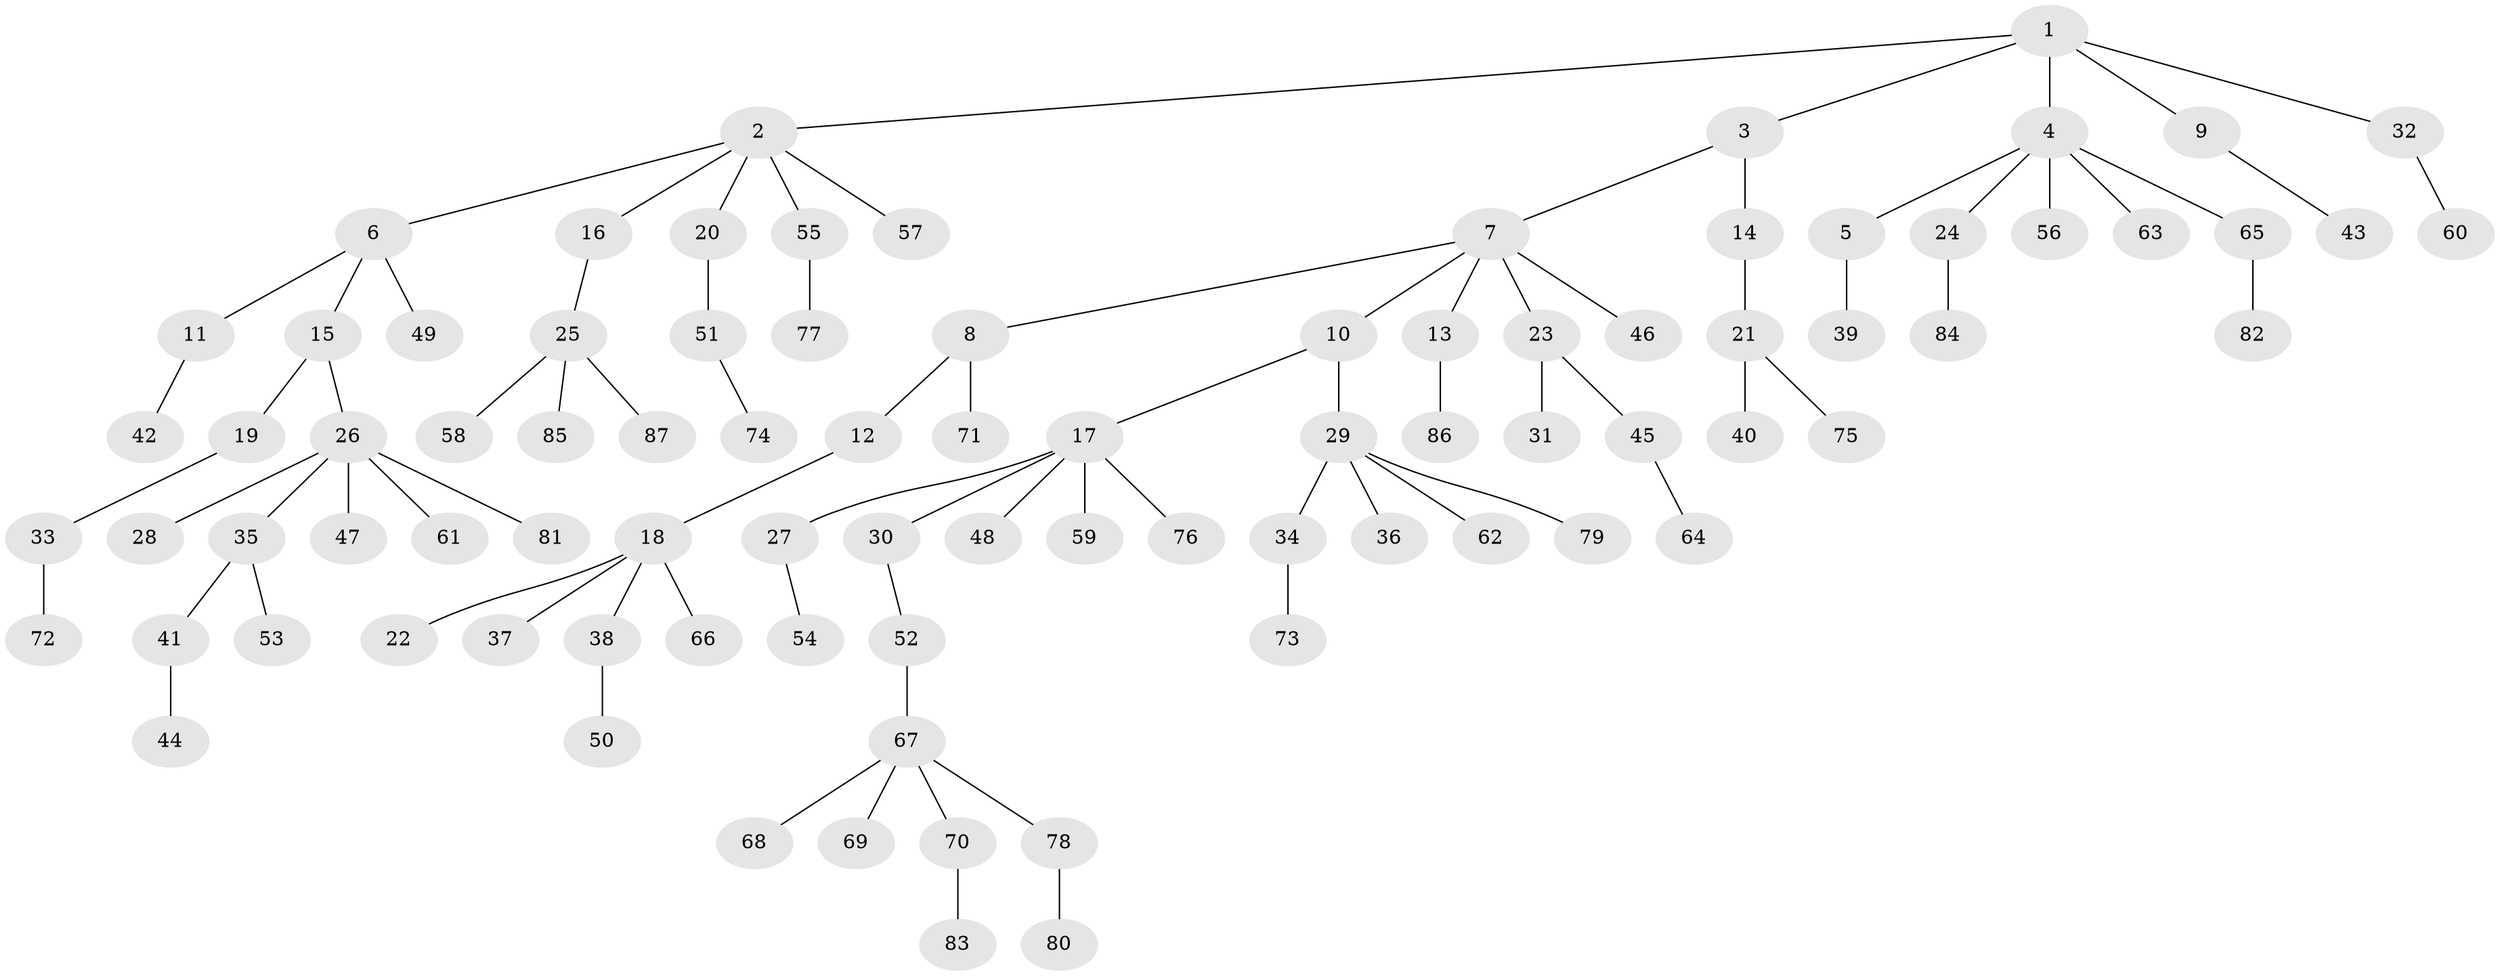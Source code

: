 // Generated by graph-tools (version 1.1) at 2025/26/03/09/25 03:26:24]
// undirected, 87 vertices, 86 edges
graph export_dot {
graph [start="1"]
  node [color=gray90,style=filled];
  1;
  2;
  3;
  4;
  5;
  6;
  7;
  8;
  9;
  10;
  11;
  12;
  13;
  14;
  15;
  16;
  17;
  18;
  19;
  20;
  21;
  22;
  23;
  24;
  25;
  26;
  27;
  28;
  29;
  30;
  31;
  32;
  33;
  34;
  35;
  36;
  37;
  38;
  39;
  40;
  41;
  42;
  43;
  44;
  45;
  46;
  47;
  48;
  49;
  50;
  51;
  52;
  53;
  54;
  55;
  56;
  57;
  58;
  59;
  60;
  61;
  62;
  63;
  64;
  65;
  66;
  67;
  68;
  69;
  70;
  71;
  72;
  73;
  74;
  75;
  76;
  77;
  78;
  79;
  80;
  81;
  82;
  83;
  84;
  85;
  86;
  87;
  1 -- 2;
  1 -- 3;
  1 -- 4;
  1 -- 9;
  1 -- 32;
  2 -- 6;
  2 -- 16;
  2 -- 20;
  2 -- 55;
  2 -- 57;
  3 -- 7;
  3 -- 14;
  4 -- 5;
  4 -- 24;
  4 -- 56;
  4 -- 63;
  4 -- 65;
  5 -- 39;
  6 -- 11;
  6 -- 15;
  6 -- 49;
  7 -- 8;
  7 -- 10;
  7 -- 13;
  7 -- 23;
  7 -- 46;
  8 -- 12;
  8 -- 71;
  9 -- 43;
  10 -- 17;
  10 -- 29;
  11 -- 42;
  12 -- 18;
  13 -- 86;
  14 -- 21;
  15 -- 19;
  15 -- 26;
  16 -- 25;
  17 -- 27;
  17 -- 30;
  17 -- 48;
  17 -- 59;
  17 -- 76;
  18 -- 22;
  18 -- 37;
  18 -- 38;
  18 -- 66;
  19 -- 33;
  20 -- 51;
  21 -- 40;
  21 -- 75;
  23 -- 31;
  23 -- 45;
  24 -- 84;
  25 -- 58;
  25 -- 85;
  25 -- 87;
  26 -- 28;
  26 -- 35;
  26 -- 47;
  26 -- 61;
  26 -- 81;
  27 -- 54;
  29 -- 34;
  29 -- 36;
  29 -- 62;
  29 -- 79;
  30 -- 52;
  32 -- 60;
  33 -- 72;
  34 -- 73;
  35 -- 41;
  35 -- 53;
  38 -- 50;
  41 -- 44;
  45 -- 64;
  51 -- 74;
  52 -- 67;
  55 -- 77;
  65 -- 82;
  67 -- 68;
  67 -- 69;
  67 -- 70;
  67 -- 78;
  70 -- 83;
  78 -- 80;
}
